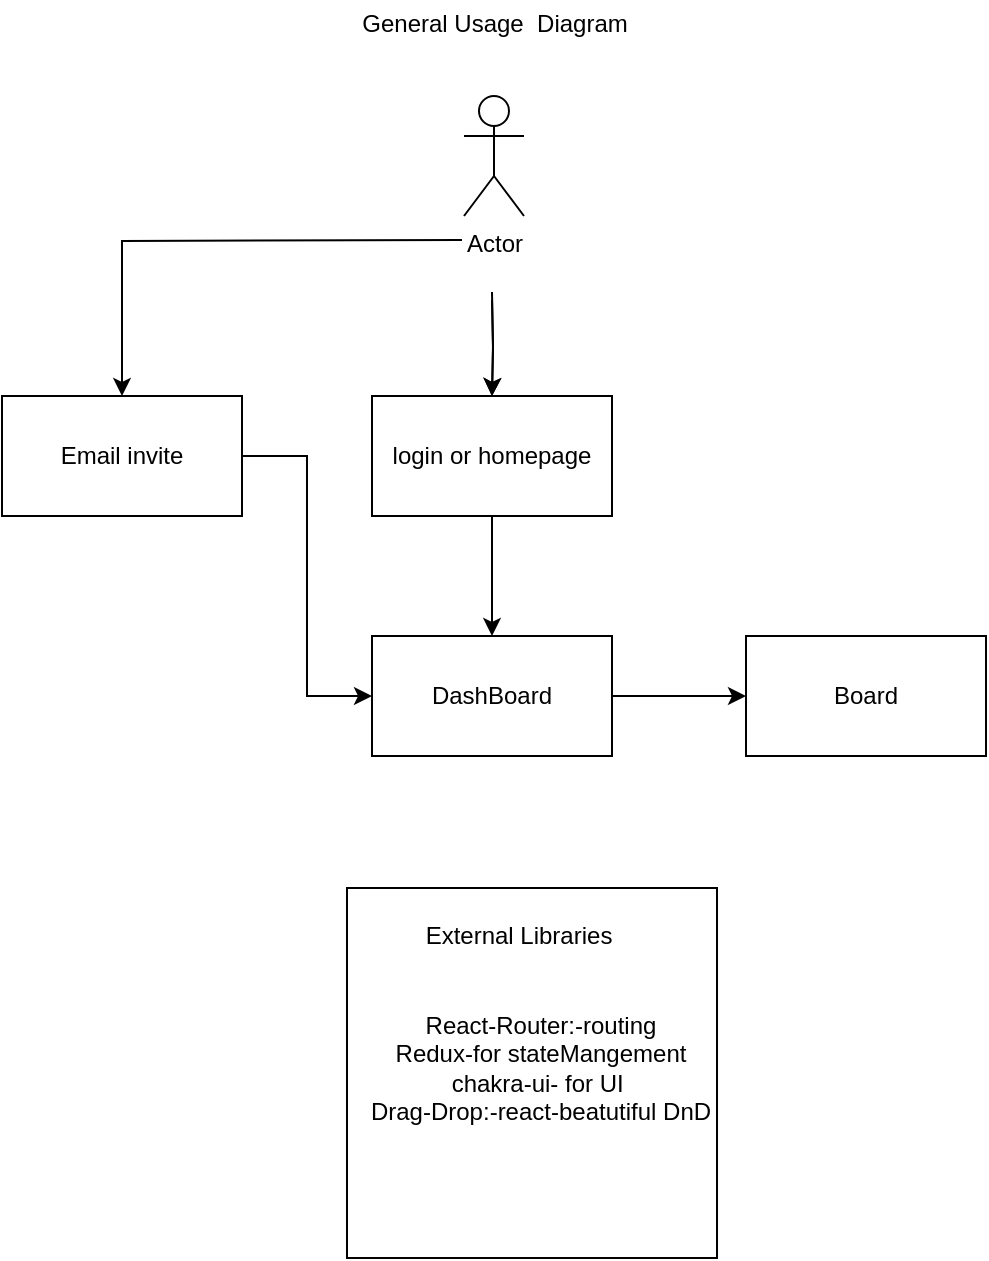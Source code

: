 <mxfile version="13.1.3">
    <diagram id="6hGFLwfOUW9BJ-s0fimq" name="Page-1">
        <mxGraphModel dx="843" dy="618" grid="1" gridSize="12" guides="1" tooltips="1" connect="1" arrows="1" fold="1" page="1" pageScale="1" pageWidth="827" pageHeight="1169" math="0" shadow="0">
            <root>
                <mxCell id="0"/>
                <mxCell id="1" parent="0"/>
                <mxCell id="7" style="edgeStyle=orthogonalEdgeStyle;rounded=0;orthogonalLoop=1;jettySize=auto;html=1;" parent="1" target="5" edge="1">
                    <mxGeometry relative="1" as="geometry">
                        <mxPoint x="364" y="146" as="sourcePoint"/>
                    </mxGeometry>
                </mxCell>
                <mxCell id="13" style="edgeStyle=orthogonalEdgeStyle;rounded=0;orthogonalLoop=1;jettySize=auto;html=1;entryX=0.5;entryY=0;entryDx=0;entryDy=0;" parent="1" source="5" target="11" edge="1">
                    <mxGeometry relative="1" as="geometry"/>
                </mxCell>
                <mxCell id="5" value="login or homepage" style="rounded=0;whiteSpace=wrap;html=1;" parent="1" vertex="1">
                    <mxGeometry x="304" y="198" width="120" height="60" as="geometry"/>
                </mxCell>
                <mxCell id="10" value="" style="edgeStyle=orthogonalEdgeStyle;rounded=0;orthogonalLoop=1;jettySize=auto;html=1;" parent="1" target="5" edge="1">
                    <mxGeometry relative="1" as="geometry">
                        <mxPoint x="364" y="150" as="sourcePoint"/>
                    </mxGeometry>
                </mxCell>
                <mxCell id="17" style="edgeStyle=orthogonalEdgeStyle;rounded=0;orthogonalLoop=1;jettySize=auto;html=1;entryX=0.5;entryY=0;entryDx=0;entryDy=0;" parent="1" target="15" edge="1">
                    <mxGeometry relative="1" as="geometry">
                        <mxPoint x="349" y="120" as="sourcePoint"/>
                    </mxGeometry>
                </mxCell>
                <mxCell id="9" value="Actor" style="shape=umlActor;verticalLabelPosition=bottom;labelBackgroundColor=#ffffff;verticalAlign=top;html=1;outlineConnect=0;" parent="1" vertex="1">
                    <mxGeometry x="350" y="48" width="30" height="60" as="geometry"/>
                </mxCell>
                <mxCell id="14" style="edgeStyle=orthogonalEdgeStyle;rounded=0;orthogonalLoop=1;jettySize=auto;html=1;entryX=0;entryY=0.5;entryDx=0;entryDy=0;" parent="1" source="11" target="12" edge="1">
                    <mxGeometry relative="1" as="geometry"/>
                </mxCell>
                <mxCell id="11" value="DashBoard" style="rounded=0;whiteSpace=wrap;html=1;" parent="1" vertex="1">
                    <mxGeometry x="304" y="318" width="120" height="60" as="geometry"/>
                </mxCell>
                <mxCell id="12" value="Board" style="rounded=0;whiteSpace=wrap;html=1;" parent="1" vertex="1">
                    <mxGeometry x="491" y="318" width="120" height="60" as="geometry"/>
                </mxCell>
                <mxCell id="20" style="edgeStyle=orthogonalEdgeStyle;rounded=0;orthogonalLoop=1;jettySize=auto;html=1;entryX=0;entryY=0.5;entryDx=0;entryDy=0;" parent="1" source="15" target="11" edge="1">
                    <mxGeometry relative="1" as="geometry"/>
                </mxCell>
                <mxCell id="15" value="Email invite" style="rounded=0;whiteSpace=wrap;html=1;" parent="1" vertex="1">
                    <mxGeometry x="119" y="198" width="120" height="60" as="geometry"/>
                </mxCell>
                <mxCell id="21" value="General Usage&amp;nbsp; Diagram" style="text;html=1;align=center;verticalAlign=middle;resizable=0;points=[];autosize=1;" parent="1" vertex="1">
                    <mxGeometry x="287" width="156" height="24" as="geometry"/>
                </mxCell>
                <mxCell id="22" value="Compenents" style="text;html=1;align=center;verticalAlign=middle;resizable=0;points=[];autosize=1;" parent="1" vertex="1">
                    <mxGeometry x="323" y="469" width="84" height="24" as="geometry"/>
                </mxCell>
                <mxCell id="25" value="" style="whiteSpace=wrap;html=1;aspect=fixed;" vertex="1" parent="1">
                    <mxGeometry x="291.5" y="444" width="185" height="185" as="geometry"/>
                </mxCell>
                <mxCell id="23" value="External Libraries" style="text;html=1;align=center;verticalAlign=middle;resizable=0;points=[];autosize=1;" vertex="1" parent="1">
                    <mxGeometry x="323" y="456" width="108" height="24" as="geometry"/>
                </mxCell>
                <mxCell id="26" value="React-Router:-routing&lt;br&gt;Redux-for stateMangement&lt;br&gt;chakra-ui- for UI&amp;nbsp;&lt;br&gt;Drag-Drop:-react-beatutiful DnD" style="text;html=1;align=center;verticalAlign=middle;resizable=0;points=[];autosize=1;" vertex="1" parent="1">
                    <mxGeometry x="291.5" y="504" width="192" height="60" as="geometry"/>
                </mxCell>
            </root>
        </mxGraphModel>
    </diagram>
</mxfile>